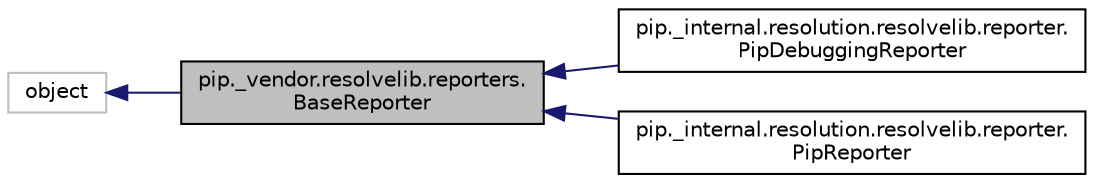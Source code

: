 digraph "pip._vendor.resolvelib.reporters.BaseReporter"
{
 // LATEX_PDF_SIZE
  edge [fontname="Helvetica",fontsize="10",labelfontname="Helvetica",labelfontsize="10"];
  node [fontname="Helvetica",fontsize="10",shape=record];
  rankdir="LR";
  Node1 [label="pip._vendor.resolvelib.reporters.\lBaseReporter",height=0.2,width=0.4,color="black", fillcolor="grey75", style="filled", fontcolor="black",tooltip=" "];
  Node2 -> Node1 [dir="back",color="midnightblue",fontsize="10",style="solid",fontname="Helvetica"];
  Node2 [label="object",height=0.2,width=0.4,color="grey75", fillcolor="white", style="filled",tooltip=" "];
  Node1 -> Node3 [dir="back",color="midnightblue",fontsize="10",style="solid",fontname="Helvetica"];
  Node3 [label="pip._internal.resolution.resolvelib.reporter.\lPipDebuggingReporter",height=0.2,width=0.4,color="black", fillcolor="white", style="filled",URL="$dd/d17/classpip_1_1__internal_1_1resolution_1_1resolvelib_1_1reporter_1_1_pip_debugging_reporter.html",tooltip=" "];
  Node1 -> Node4 [dir="back",color="midnightblue",fontsize="10",style="solid",fontname="Helvetica"];
  Node4 [label="pip._internal.resolution.resolvelib.reporter.\lPipReporter",height=0.2,width=0.4,color="black", fillcolor="white", style="filled",URL="$d7/dc9/classpip_1_1__internal_1_1resolution_1_1resolvelib_1_1reporter_1_1_pip_reporter.html",tooltip=" "];
}
